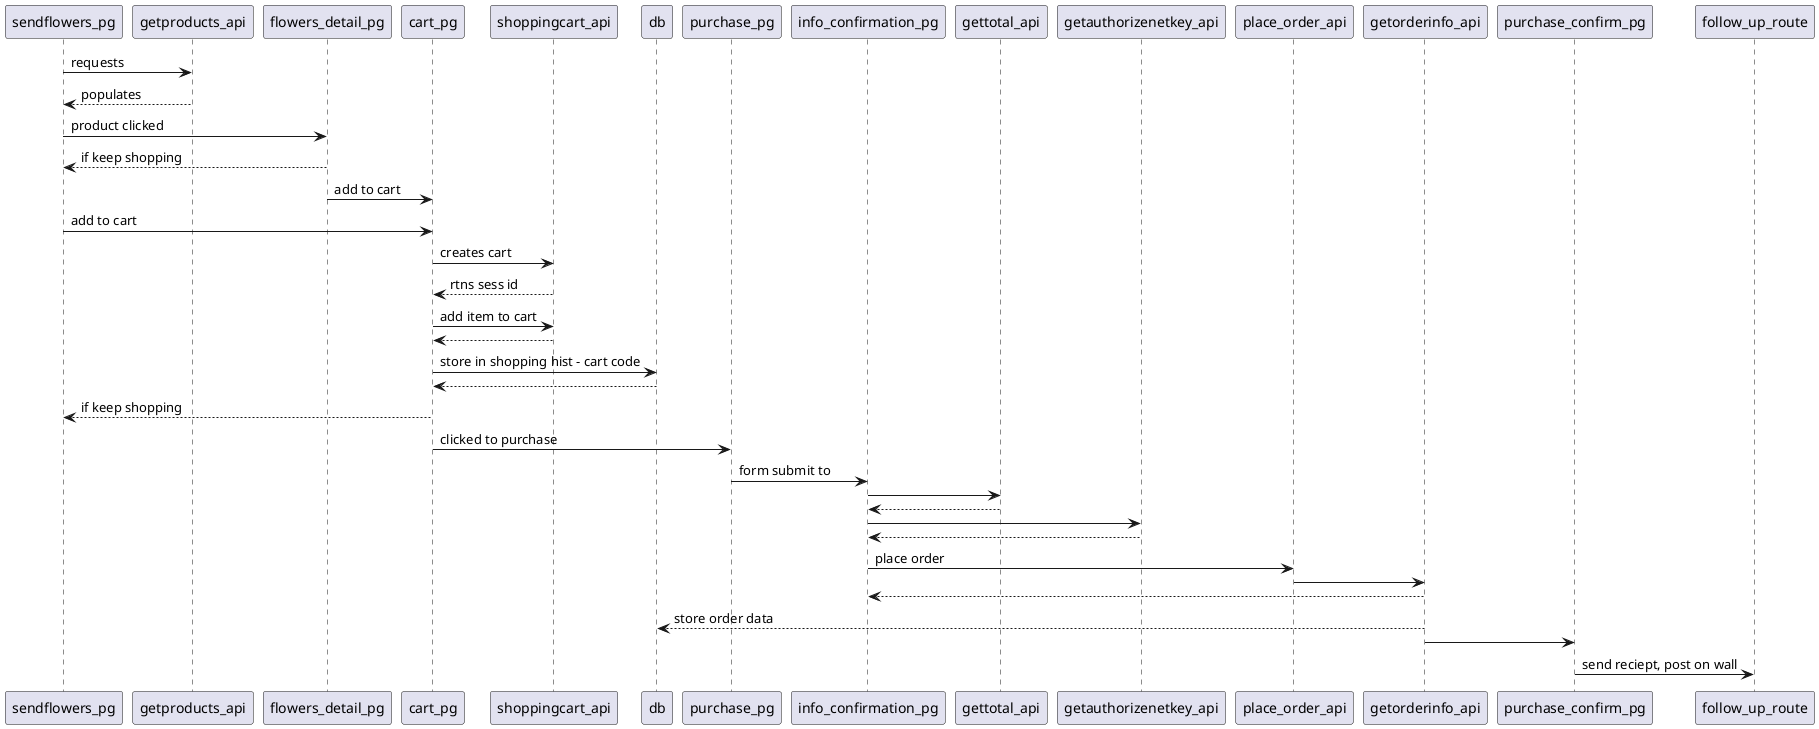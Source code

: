 @startuml


sendflowers_pg -> getproducts_api : requests
sendflowers_pg <-- getproducts_api : populates

sendflowers_pg ->flowers_detail_pg: product clicked

flowers_detail_pg --> sendflowers_pg: if keep shopping
flowers_detail_pg -> cart_pg: add to cart

sendflowers_pg -> cart_pg: add to cart

cart_pg -> shoppingcart_api : creates cart
cart_pg <-- shoppingcart_api : rtns sess id

cart_pg -> shoppingcart_api: add item to cart
cart_pg <-- shoppingcart_api

cart_pg -> db: store in shopping hist - cart code
cart_pg <-- db
cart_pg --> sendflowers_pg: if keep shopping

cart_pg -> purchase_pg: clicked to purchase

purchase_pg -> info_confirmation_pg: form submit to

info_confirmation_pg -> gettotal_api
info_confirmation_pg <-- gettotal_api

info_confirmation_pg -> getauthorizenetkey_api
info_confirmation_pg <-- getauthorizenetkey_api:

info_confirmation_pg -> place_order_api:place order

place_order_api -> getorderinfo_api


getorderinfo_api --> info_confirmation_pg

getorderinfo_api --> db: store order data

getorderinfo_api ->  purchase_confirm_pg

purchase_confirm_pg -> follow_up_route:send reciept, post on wall



@enduml